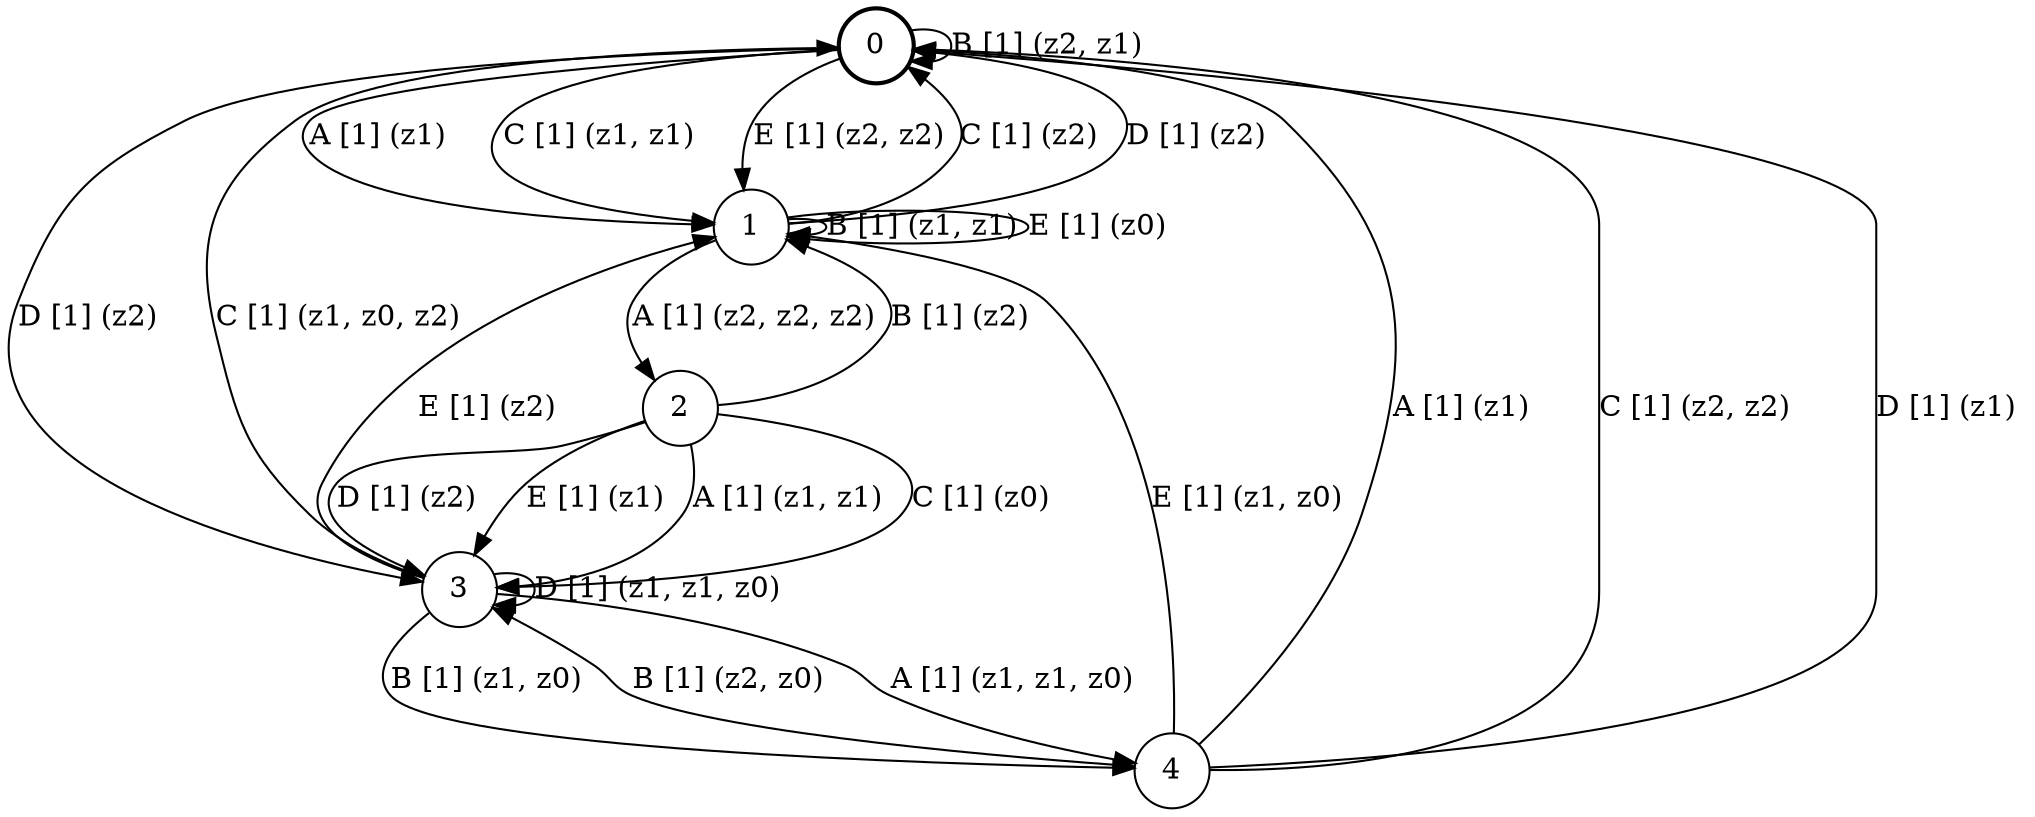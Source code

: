 # generated file, don't try to modify
# command: dot -Tpng <filename> > tree.png
digraph Automaton {
    node [shape = circle];
    0 [style = "bold"];
    0 -> 1 [label = "A [1] (z1) "];
    0 -> 0 [label = "B [1] (z2, z1) "];
    0 -> 1 [label = "C [1] (z1, z1) "];
    0 -> 3 [label = "D [1] (z2) "];
    0 -> 1 [label = "E [1] (z2, z2) "];
    1 -> 2 [label = "A [1] (z2, z2, z2) "];
    1 -> 1 [label = "B [1] (z1, z1) "];
    1 -> 0 [label = "C [1] (z2) "];
    1 -> 0 [label = "D [1] (z2) "];
    1 -> 1 [label = "E [1] (z0) "];
    2 -> 3 [label = "A [1] (z1, z1) "];
    2 -> 1 [label = "B [1] (z2) "];
    2 -> 3 [label = "C [1] (z0) "];
    2 -> 3 [label = "D [1] (z2) "];
    2 -> 3 [label = "E [1] (z1) "];
    3 -> 4 [label = "A [1] (z1, z1, z0) "];
    3 -> 4 [label = "B [1] (z1, z0) "];
    3 -> 0 [label = "C [1] (z1, z0, z2) "];
    3 -> 3 [label = "D [1] (z1, z1, z0) "];
    3 -> 1 [label = "E [1] (z2) "];
    4 -> 0 [label = "A [1] (z1) "];
    4 -> 3 [label = "B [1] (z2, z0) "];
    4 -> 0 [label = "C [1] (z2, z2) "];
    4 -> 0 [label = "D [1] (z1) "];
    4 -> 1 [label = "E [1] (z1, z0) "];
}
